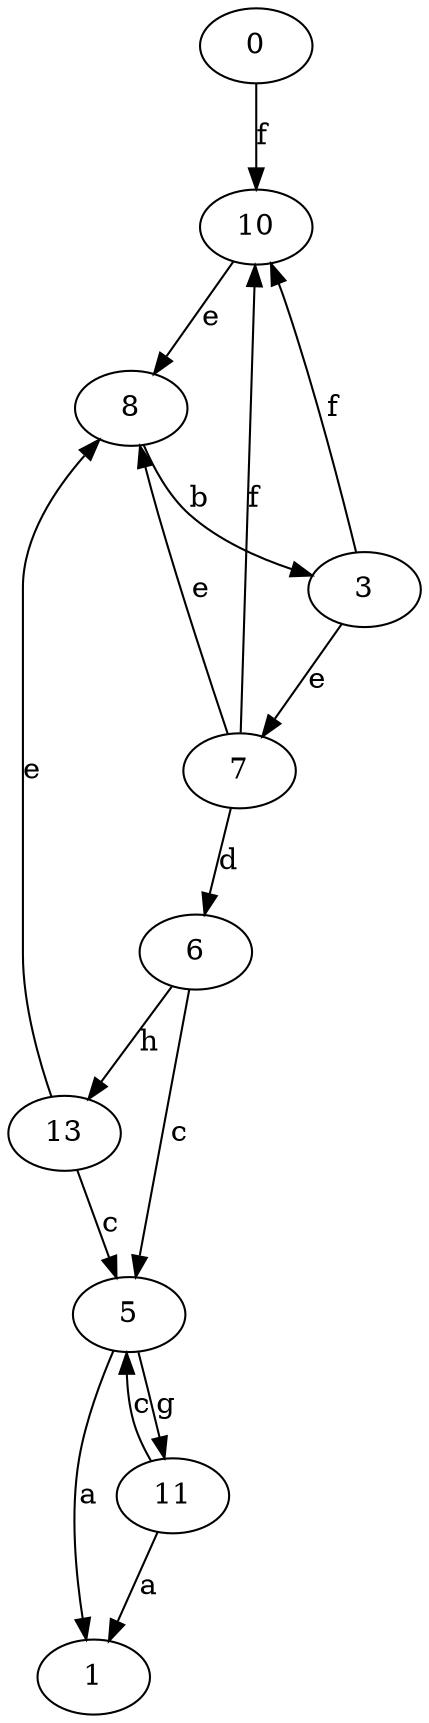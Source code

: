 strict digraph  {
0;
1;
3;
5;
6;
7;
8;
10;
11;
13;
0 -> 10  [label=f];
3 -> 7  [label=e];
3 -> 10  [label=f];
5 -> 1  [label=a];
5 -> 11  [label=g];
6 -> 5  [label=c];
6 -> 13  [label=h];
7 -> 6  [label=d];
7 -> 8  [label=e];
7 -> 10  [label=f];
8 -> 3  [label=b];
10 -> 8  [label=e];
11 -> 1  [label=a];
11 -> 5  [label=c];
13 -> 5  [label=c];
13 -> 8  [label=e];
}
